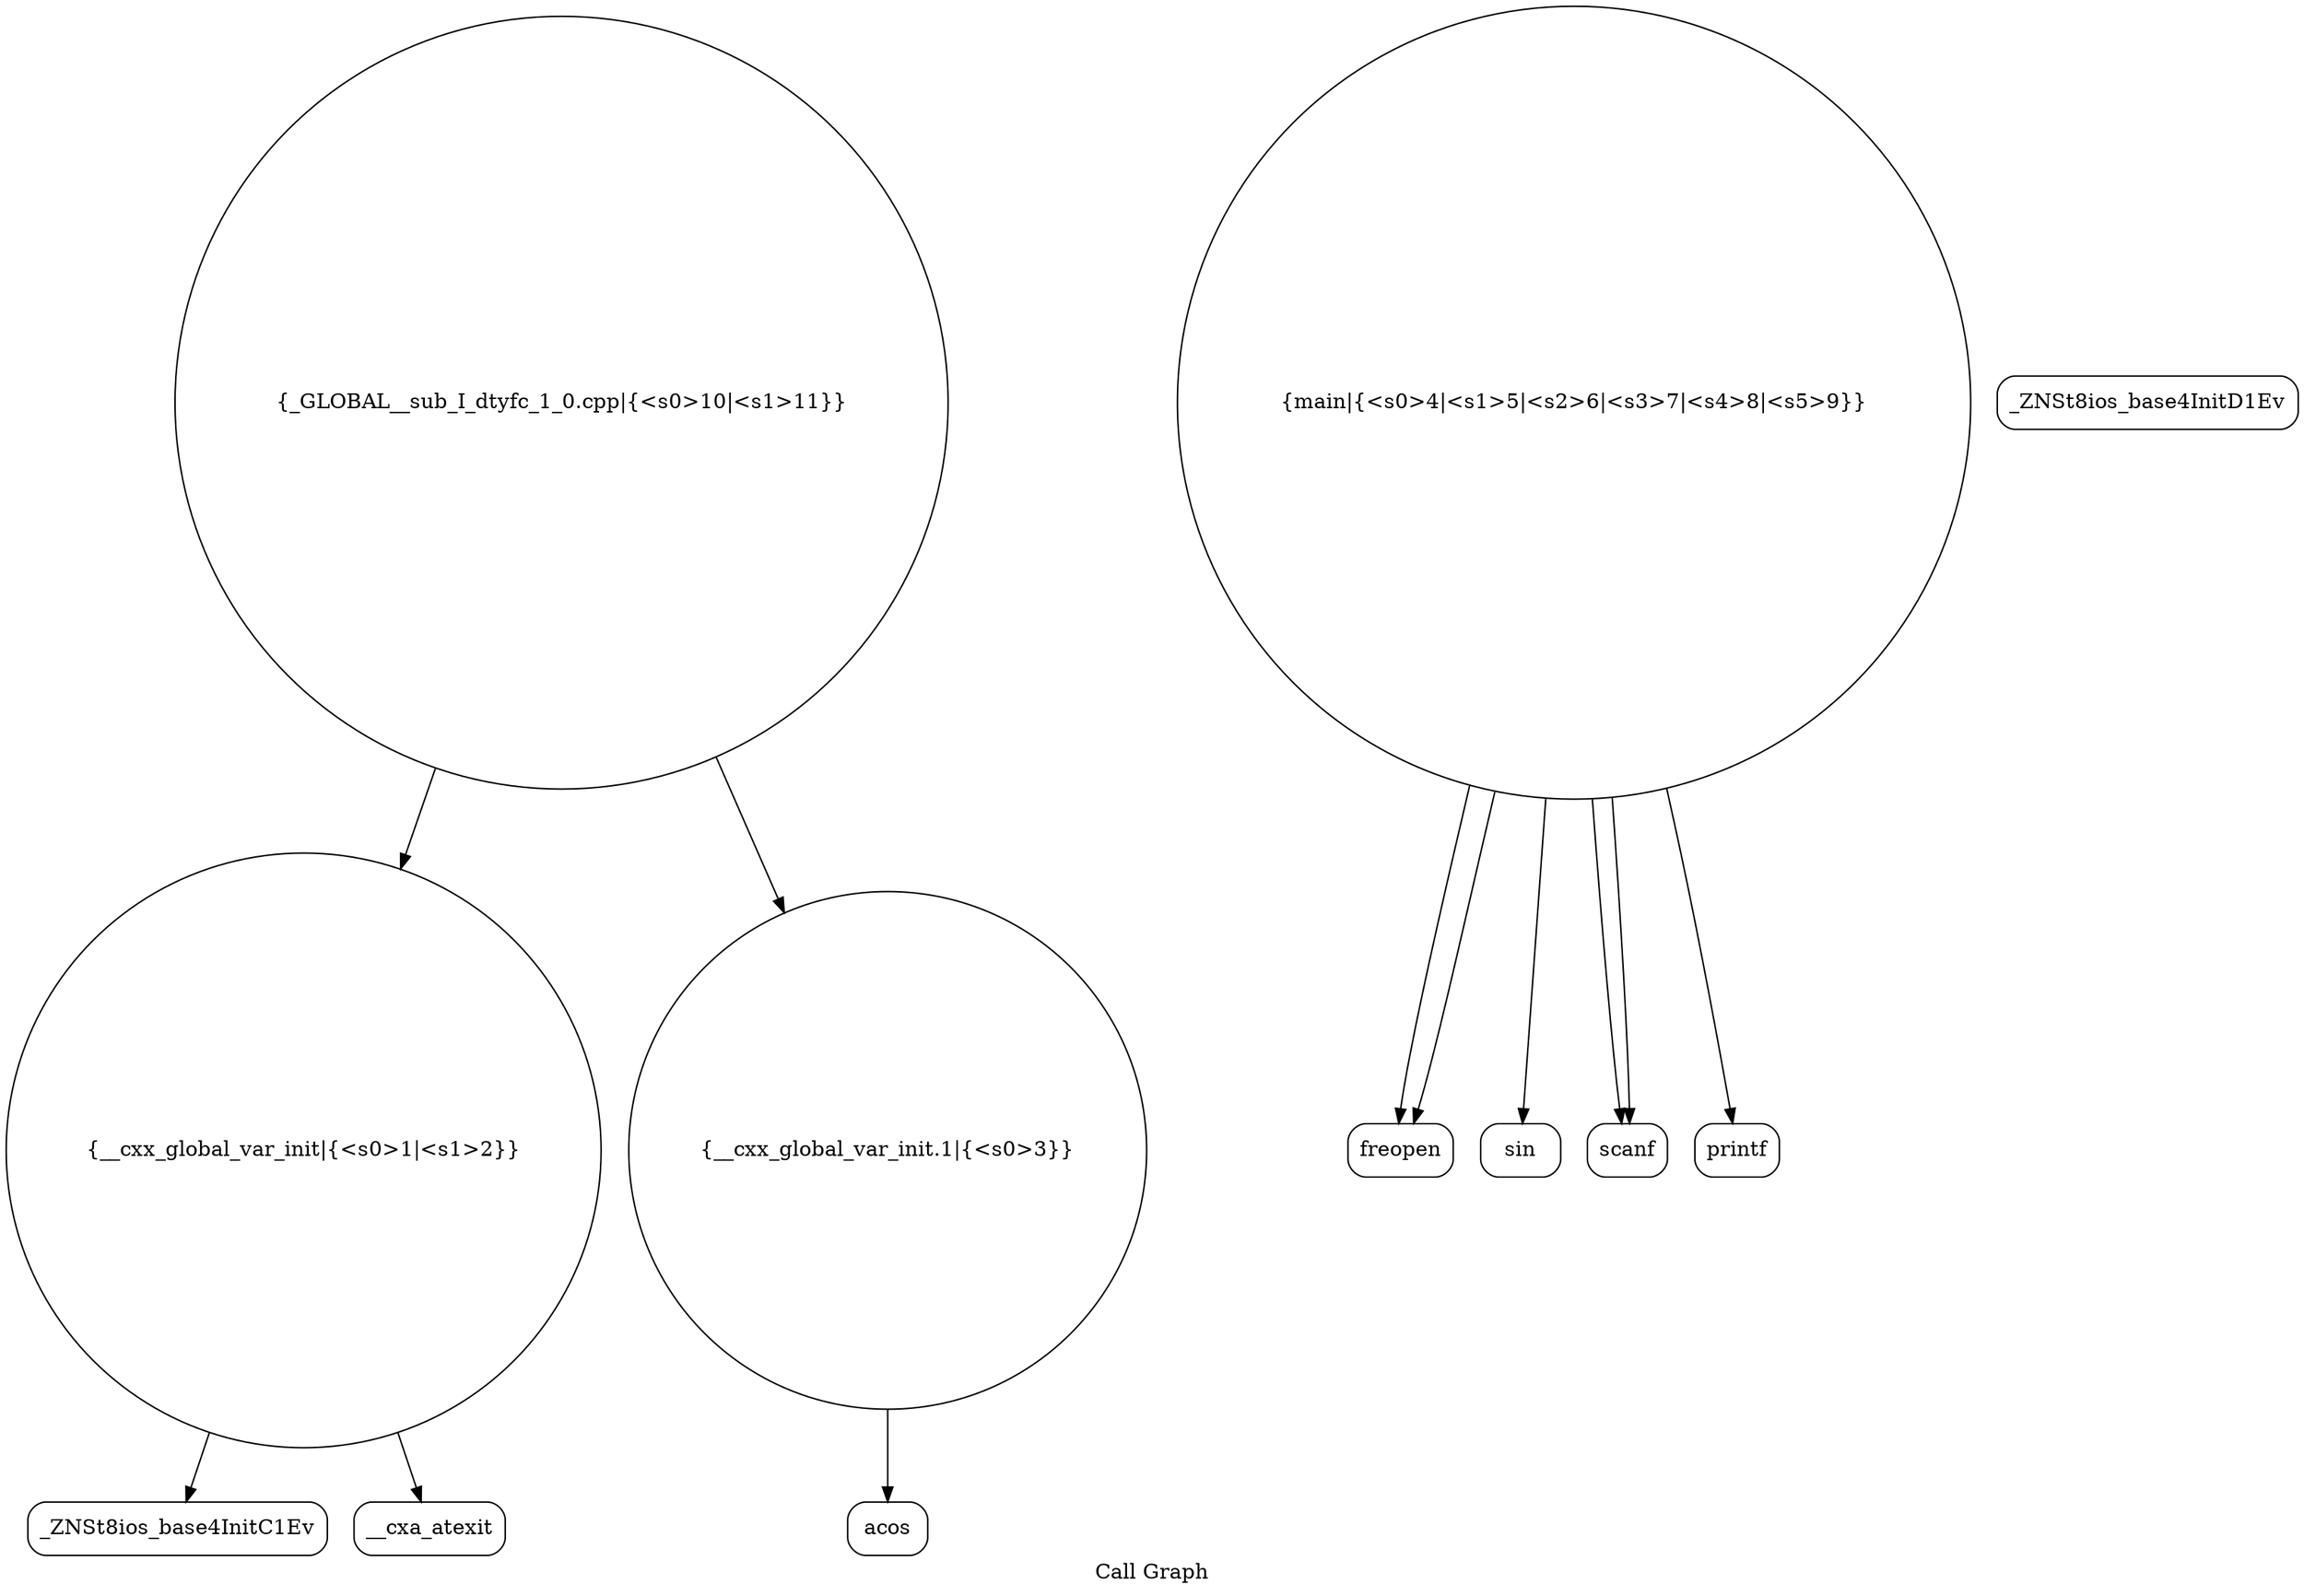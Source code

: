 digraph "Call Graph" {
	label="Call Graph";

	Node0x564254d0f9e0 [shape=record,shape=circle,label="{__cxx_global_var_init|{<s0>1|<s1>2}}"];
	Node0x564254d0f9e0:s0 -> Node0x564254d0fe70[color=black];
	Node0x564254d0f9e0:s1 -> Node0x564254d0ff70[color=black];
	Node0x564254d10170 [shape=record,shape=Mrecord,label="{freopen}"];
	Node0x564254d0fef0 [shape=record,shape=Mrecord,label="{_ZNSt8ios_base4InitD1Ev}"];
	Node0x564254d10270 [shape=record,shape=Mrecord,label="{sin}"];
	Node0x564254d0fff0 [shape=record,shape=circle,label="{__cxx_global_var_init.1|{<s0>3}}"];
	Node0x564254d0fff0:s0 -> Node0x564254d10070[color=black];
	Node0x564254d10370 [shape=record,shape=circle,label="{_GLOBAL__sub_I_dtyfc_1_0.cpp|{<s0>10|<s1>11}}"];
	Node0x564254d10370:s0 -> Node0x564254d0f9e0[color=black];
	Node0x564254d10370:s1 -> Node0x564254d0fff0[color=black];
	Node0x564254d100f0 [shape=record,shape=circle,label="{main|{<s0>4|<s1>5|<s2>6|<s3>7|<s4>8|<s5>9}}"];
	Node0x564254d100f0:s0 -> Node0x564254d10170[color=black];
	Node0x564254d100f0:s1 -> Node0x564254d10170[color=black];
	Node0x564254d100f0:s2 -> Node0x564254d101f0[color=black];
	Node0x564254d100f0:s3 -> Node0x564254d101f0[color=black];
	Node0x564254d100f0:s4 -> Node0x564254d10270[color=black];
	Node0x564254d100f0:s5 -> Node0x564254d102f0[color=black];
	Node0x564254d0fe70 [shape=record,shape=Mrecord,label="{_ZNSt8ios_base4InitC1Ev}"];
	Node0x564254d101f0 [shape=record,shape=Mrecord,label="{scanf}"];
	Node0x564254d0ff70 [shape=record,shape=Mrecord,label="{__cxa_atexit}"];
	Node0x564254d102f0 [shape=record,shape=Mrecord,label="{printf}"];
	Node0x564254d10070 [shape=record,shape=Mrecord,label="{acos}"];
}
